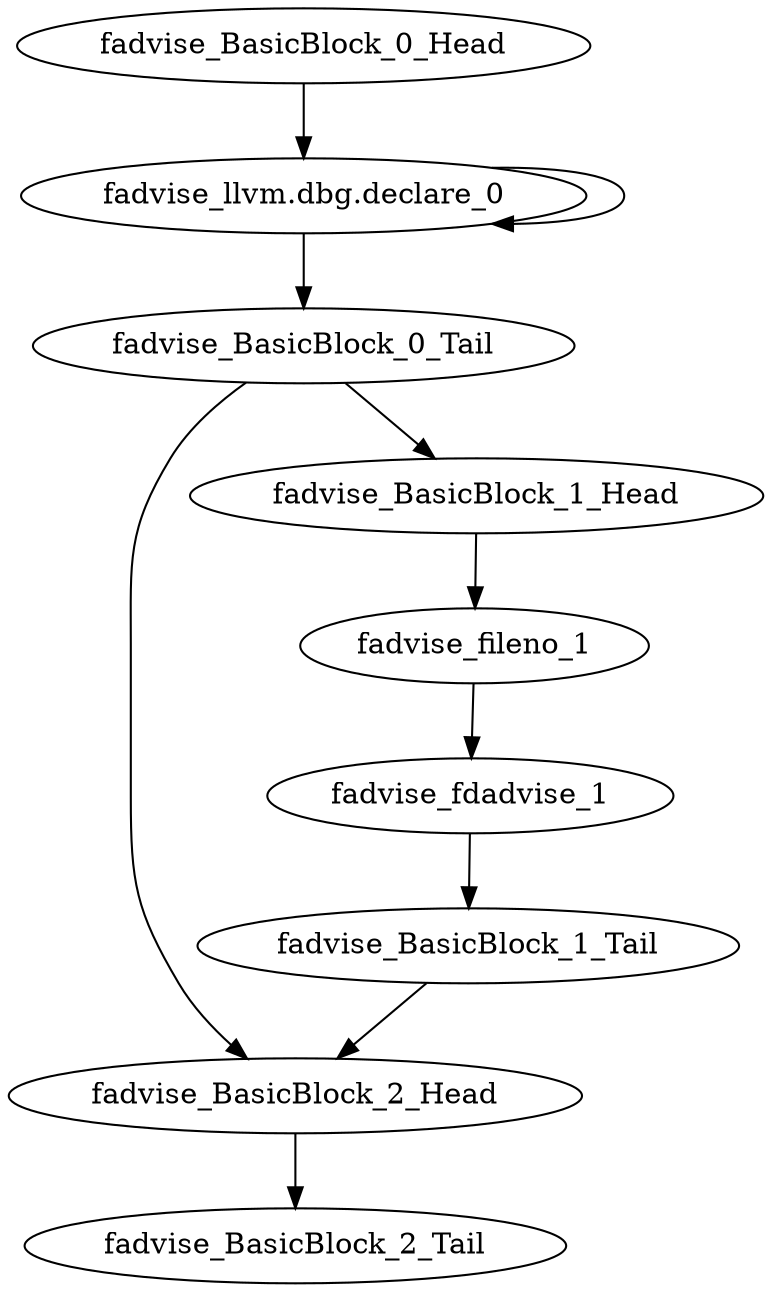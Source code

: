 digraph G {
    "fadvise_llvm.dbg.declare_0" -> "fadvise_llvm.dbg.declare_0"
    "fadvise_llvm.dbg.declare_0" -> "fadvise_BasicBlock_0_Tail"
    "fadvise_BasicBlock_1_Tail" -> "fadvise_BasicBlock_2_Head"
    "fadvise_BasicBlock_0_Tail" -> "fadvise_BasicBlock_1_Head"
    "fadvise_BasicBlock_0_Tail" -> "fadvise_BasicBlock_2_Head"
    "fadvise_BasicBlock_1_Head" -> "fadvise_fileno_1"
    "fadvise_BasicBlock_0_Head" -> "fadvise_llvm.dbg.declare_0"
    "fadvise_fileno_1" -> "fadvise_fdadvise_1"
    "fadvise_fdadvise_1" -> "fadvise_BasicBlock_1_Tail"
    "fadvise_BasicBlock_2_Head" -> "fadvise_BasicBlock_2_Tail"
}
